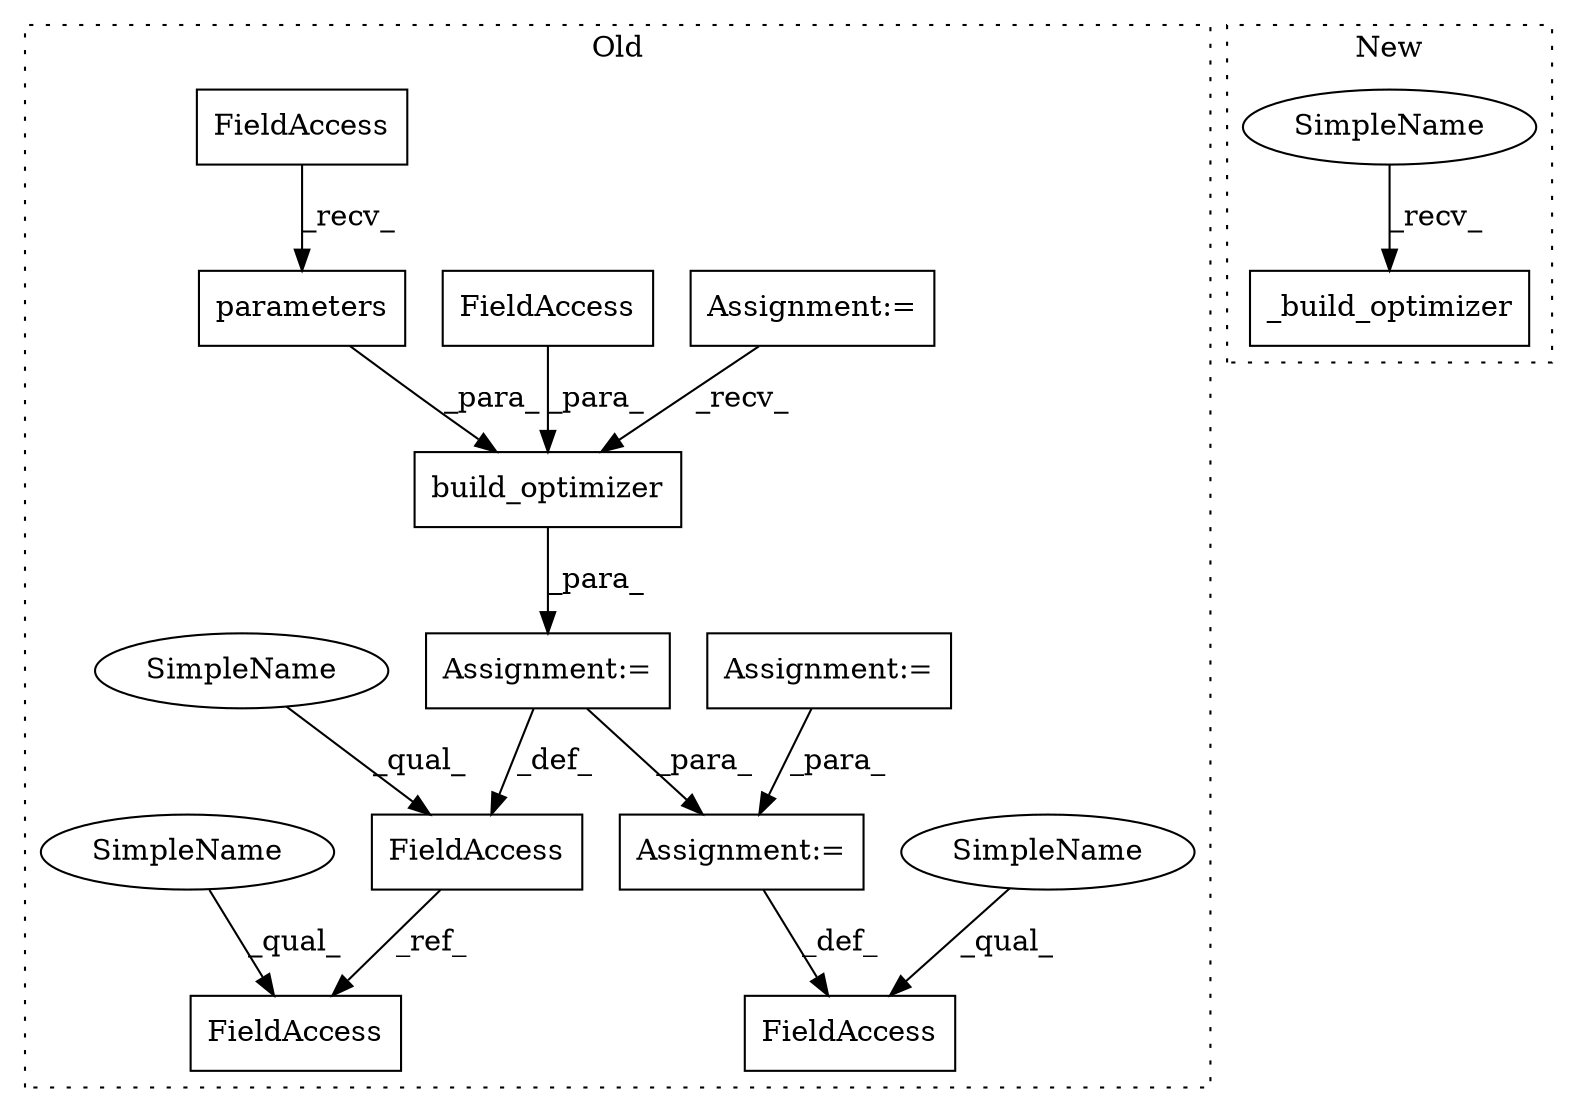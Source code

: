 digraph G {
subgraph cluster0 {
1 [label="build_optimizer" a="32" s="747,796" l="16,1" shape="box"];
3 [label="parameters" a="32" s="784" l="12" shape="box"];
4 [label="FieldAccess" a="22" s="803" l="17" shape="box"];
5 [label="FieldAccess" a="22" s="726" l="14" shape="box"];
6 [label="FieldAccess" a="22" s="863" l="14" shape="box"];
7 [label="Assignment:=" a="7" s="820" l="1" shape="box"];
8 [label="Assignment:=" a="7" s="740" l="1" shape="box"];
9 [label="Assignment:=" a="7" s="486" l="5" shape="box"];
10 [label="Assignment:=" a="7" s="461" l="12" shape="box"];
11 [label="SimpleName" a="42" s="726" l="4" shape="ellipse"];
12 [label="SimpleName" a="42" s="803" l="4" shape="ellipse"];
13 [label="SimpleName" a="42" s="863" l="4" shape="ellipse"];
15 [label="FieldAccess" a="22" s="763" l="9" shape="box"];
16 [label="FieldAccess" a="22" s="773" l="10" shape="box"];
label = "Old";
style="dotted";
}
subgraph cluster1 {
2 [label="_build_optimizer" a="32" s="688" l="18" shape="box"];
14 [label="SimpleName" a="42" s="683" l="4" shape="ellipse"];
label = "New";
style="dotted";
}
1 -> 8 [label="_para_"];
3 -> 1 [label="_para_"];
5 -> 6 [label="_ref_"];
7 -> 4 [label="_def_"];
8 -> 5 [label="_def_"];
8 -> 7 [label="_para_"];
9 -> 1 [label="_recv_"];
10 -> 7 [label="_para_"];
11 -> 5 [label="_qual_"];
12 -> 4 [label="_qual_"];
13 -> 6 [label="_qual_"];
14 -> 2 [label="_recv_"];
15 -> 1 [label="_para_"];
16 -> 3 [label="_recv_"];
}